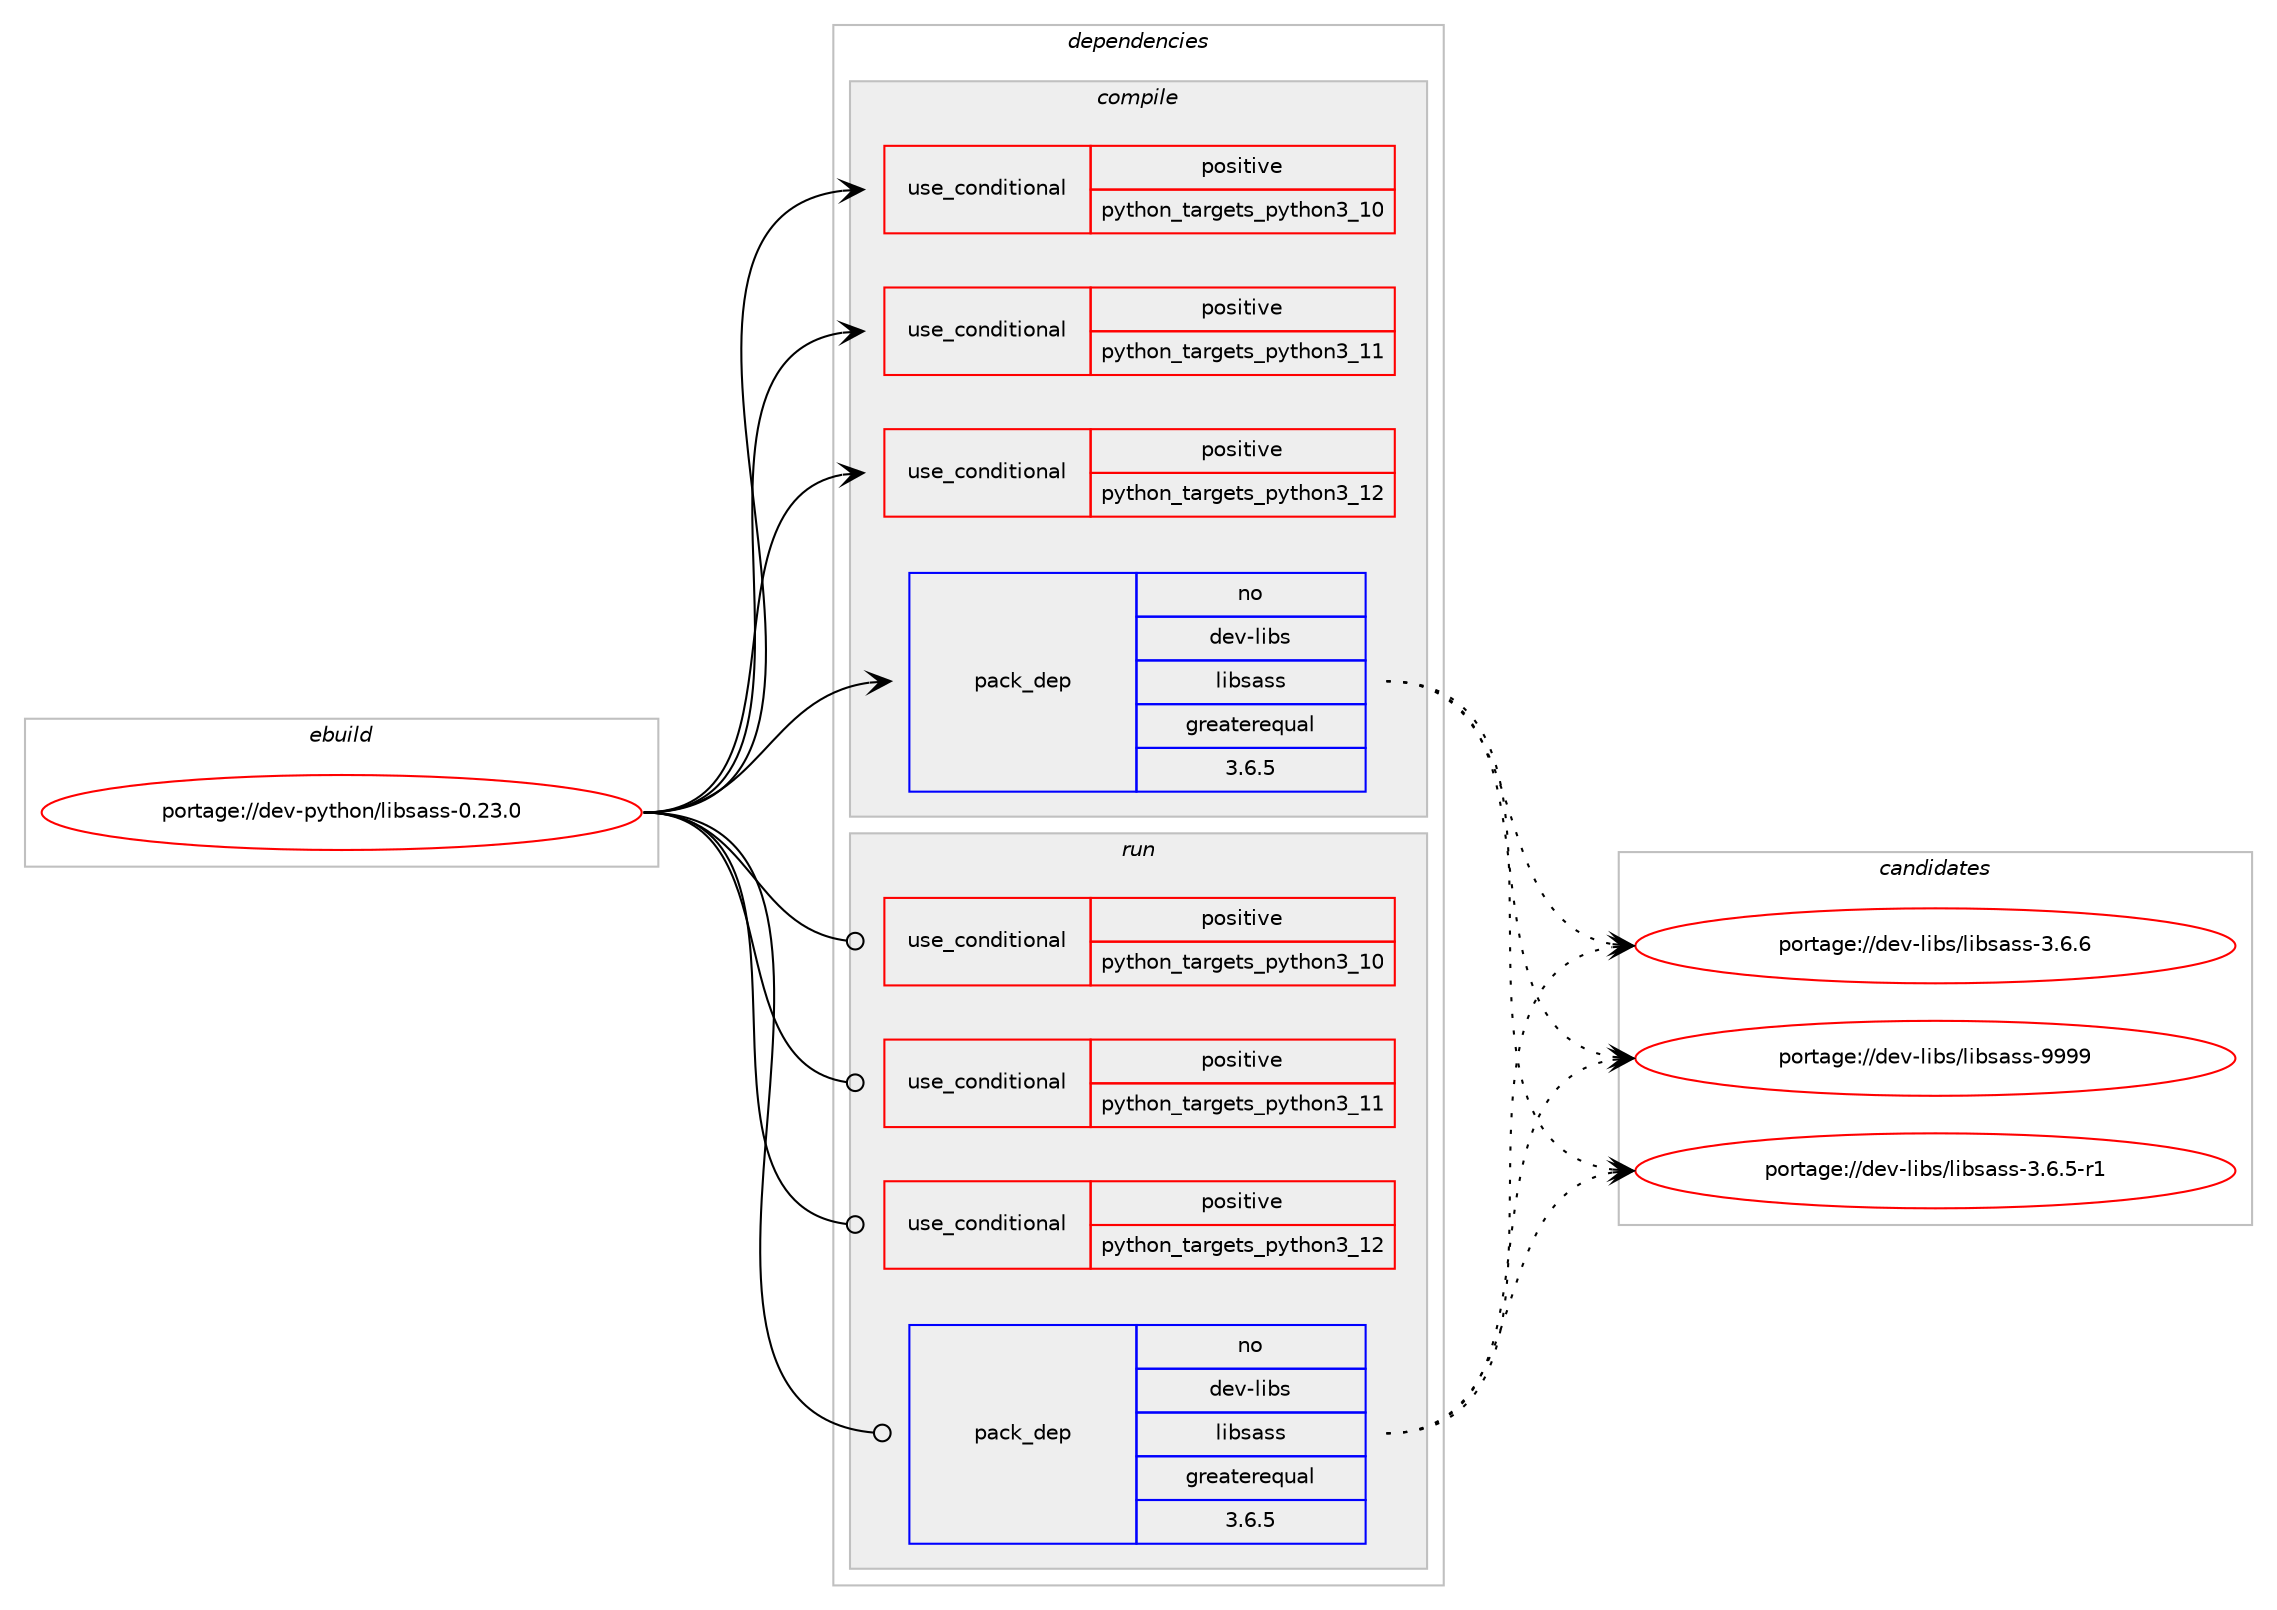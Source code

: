 digraph prolog {

# *************
# Graph options
# *************

newrank=true;
concentrate=true;
compound=true;
graph [rankdir=LR,fontname=Helvetica,fontsize=10,ranksep=1.5];#, ranksep=2.5, nodesep=0.2];
edge  [arrowhead=vee];
node  [fontname=Helvetica,fontsize=10];

# **********
# The ebuild
# **********

subgraph cluster_leftcol {
color=gray;
rank=same;
label=<<i>ebuild</i>>;
id [label="portage://dev-python/libsass-0.23.0", color=red, width=4, href="../dev-python/libsass-0.23.0.svg"];
}

# ****************
# The dependencies
# ****************

subgraph cluster_midcol {
color=gray;
label=<<i>dependencies</i>>;
subgraph cluster_compile {
fillcolor="#eeeeee";
style=filled;
label=<<i>compile</i>>;
subgraph cond33364 {
dependency75375 [label=<<TABLE BORDER="0" CELLBORDER="1" CELLSPACING="0" CELLPADDING="4"><TR><TD ROWSPAN="3" CELLPADDING="10">use_conditional</TD></TR><TR><TD>positive</TD></TR><TR><TD>python_targets_python3_10</TD></TR></TABLE>>, shape=none, color=red];
# *** BEGIN UNKNOWN DEPENDENCY TYPE (TODO) ***
# dependency75375 -> package_dependency(portage://dev-python/libsass-0.23.0,install,no,dev-lang,python,none,[,,],[slot(3.10)],[])
# *** END UNKNOWN DEPENDENCY TYPE (TODO) ***

}
id:e -> dependency75375:w [weight=20,style="solid",arrowhead="vee"];
subgraph cond33365 {
dependency75376 [label=<<TABLE BORDER="0" CELLBORDER="1" CELLSPACING="0" CELLPADDING="4"><TR><TD ROWSPAN="3" CELLPADDING="10">use_conditional</TD></TR><TR><TD>positive</TD></TR><TR><TD>python_targets_python3_11</TD></TR></TABLE>>, shape=none, color=red];
# *** BEGIN UNKNOWN DEPENDENCY TYPE (TODO) ***
# dependency75376 -> package_dependency(portage://dev-python/libsass-0.23.0,install,no,dev-lang,python,none,[,,],[slot(3.11)],[])
# *** END UNKNOWN DEPENDENCY TYPE (TODO) ***

}
id:e -> dependency75376:w [weight=20,style="solid",arrowhead="vee"];
subgraph cond33366 {
dependency75377 [label=<<TABLE BORDER="0" CELLBORDER="1" CELLSPACING="0" CELLPADDING="4"><TR><TD ROWSPAN="3" CELLPADDING="10">use_conditional</TD></TR><TR><TD>positive</TD></TR><TR><TD>python_targets_python3_12</TD></TR></TABLE>>, shape=none, color=red];
# *** BEGIN UNKNOWN DEPENDENCY TYPE (TODO) ***
# dependency75377 -> package_dependency(portage://dev-python/libsass-0.23.0,install,no,dev-lang,python,none,[,,],[slot(3.12)],[])
# *** END UNKNOWN DEPENDENCY TYPE (TODO) ***

}
id:e -> dependency75377:w [weight=20,style="solid",arrowhead="vee"];
subgraph pack40796 {
dependency75378 [label=<<TABLE BORDER="0" CELLBORDER="1" CELLSPACING="0" CELLPADDING="4" WIDTH="220"><TR><TD ROWSPAN="6" CELLPADDING="30">pack_dep</TD></TR><TR><TD WIDTH="110">no</TD></TR><TR><TD>dev-libs</TD></TR><TR><TD>libsass</TD></TR><TR><TD>greaterequal</TD></TR><TR><TD>3.6.5</TD></TR></TABLE>>, shape=none, color=blue];
}
id:e -> dependency75378:w [weight=20,style="solid",arrowhead="vee"];
}
subgraph cluster_compileandrun {
fillcolor="#eeeeee";
style=filled;
label=<<i>compile and run</i>>;
}
subgraph cluster_run {
fillcolor="#eeeeee";
style=filled;
label=<<i>run</i>>;
subgraph cond33367 {
dependency75379 [label=<<TABLE BORDER="0" CELLBORDER="1" CELLSPACING="0" CELLPADDING="4"><TR><TD ROWSPAN="3" CELLPADDING="10">use_conditional</TD></TR><TR><TD>positive</TD></TR><TR><TD>python_targets_python3_10</TD></TR></TABLE>>, shape=none, color=red];
# *** BEGIN UNKNOWN DEPENDENCY TYPE (TODO) ***
# dependency75379 -> package_dependency(portage://dev-python/libsass-0.23.0,run,no,dev-lang,python,none,[,,],[slot(3.10)],[])
# *** END UNKNOWN DEPENDENCY TYPE (TODO) ***

}
id:e -> dependency75379:w [weight=20,style="solid",arrowhead="odot"];
subgraph cond33368 {
dependency75380 [label=<<TABLE BORDER="0" CELLBORDER="1" CELLSPACING="0" CELLPADDING="4"><TR><TD ROWSPAN="3" CELLPADDING="10">use_conditional</TD></TR><TR><TD>positive</TD></TR><TR><TD>python_targets_python3_11</TD></TR></TABLE>>, shape=none, color=red];
# *** BEGIN UNKNOWN DEPENDENCY TYPE (TODO) ***
# dependency75380 -> package_dependency(portage://dev-python/libsass-0.23.0,run,no,dev-lang,python,none,[,,],[slot(3.11)],[])
# *** END UNKNOWN DEPENDENCY TYPE (TODO) ***

}
id:e -> dependency75380:w [weight=20,style="solid",arrowhead="odot"];
subgraph cond33369 {
dependency75381 [label=<<TABLE BORDER="0" CELLBORDER="1" CELLSPACING="0" CELLPADDING="4"><TR><TD ROWSPAN="3" CELLPADDING="10">use_conditional</TD></TR><TR><TD>positive</TD></TR><TR><TD>python_targets_python3_12</TD></TR></TABLE>>, shape=none, color=red];
# *** BEGIN UNKNOWN DEPENDENCY TYPE (TODO) ***
# dependency75381 -> package_dependency(portage://dev-python/libsass-0.23.0,run,no,dev-lang,python,none,[,,],[slot(3.12)],[])
# *** END UNKNOWN DEPENDENCY TYPE (TODO) ***

}
id:e -> dependency75381:w [weight=20,style="solid",arrowhead="odot"];
subgraph pack40797 {
dependency75382 [label=<<TABLE BORDER="0" CELLBORDER="1" CELLSPACING="0" CELLPADDING="4" WIDTH="220"><TR><TD ROWSPAN="6" CELLPADDING="30">pack_dep</TD></TR><TR><TD WIDTH="110">no</TD></TR><TR><TD>dev-libs</TD></TR><TR><TD>libsass</TD></TR><TR><TD>greaterequal</TD></TR><TR><TD>3.6.5</TD></TR></TABLE>>, shape=none, color=blue];
}
id:e -> dependency75382:w [weight=20,style="solid",arrowhead="odot"];
}
}

# **************
# The candidates
# **************

subgraph cluster_choices {
rank=same;
color=gray;
label=<<i>candidates</i>>;

subgraph choice40796 {
color=black;
nodesep=1;
choice10010111845108105981154710810598115971151154551465446534511449 [label="portage://dev-libs/libsass-3.6.5-r1", color=red, width=4,href="../dev-libs/libsass-3.6.5-r1.svg"];
choice1001011184510810598115471081059811597115115455146544654 [label="portage://dev-libs/libsass-3.6.6", color=red, width=4,href="../dev-libs/libsass-3.6.6.svg"];
choice10010111845108105981154710810598115971151154557575757 [label="portage://dev-libs/libsass-9999", color=red, width=4,href="../dev-libs/libsass-9999.svg"];
dependency75378:e -> choice10010111845108105981154710810598115971151154551465446534511449:w [style=dotted,weight="100"];
dependency75378:e -> choice1001011184510810598115471081059811597115115455146544654:w [style=dotted,weight="100"];
dependency75378:e -> choice10010111845108105981154710810598115971151154557575757:w [style=dotted,weight="100"];
}
subgraph choice40797 {
color=black;
nodesep=1;
choice10010111845108105981154710810598115971151154551465446534511449 [label="portage://dev-libs/libsass-3.6.5-r1", color=red, width=4,href="../dev-libs/libsass-3.6.5-r1.svg"];
choice1001011184510810598115471081059811597115115455146544654 [label="portage://dev-libs/libsass-3.6.6", color=red, width=4,href="../dev-libs/libsass-3.6.6.svg"];
choice10010111845108105981154710810598115971151154557575757 [label="portage://dev-libs/libsass-9999", color=red, width=4,href="../dev-libs/libsass-9999.svg"];
dependency75382:e -> choice10010111845108105981154710810598115971151154551465446534511449:w [style=dotted,weight="100"];
dependency75382:e -> choice1001011184510810598115471081059811597115115455146544654:w [style=dotted,weight="100"];
dependency75382:e -> choice10010111845108105981154710810598115971151154557575757:w [style=dotted,weight="100"];
}
}

}
